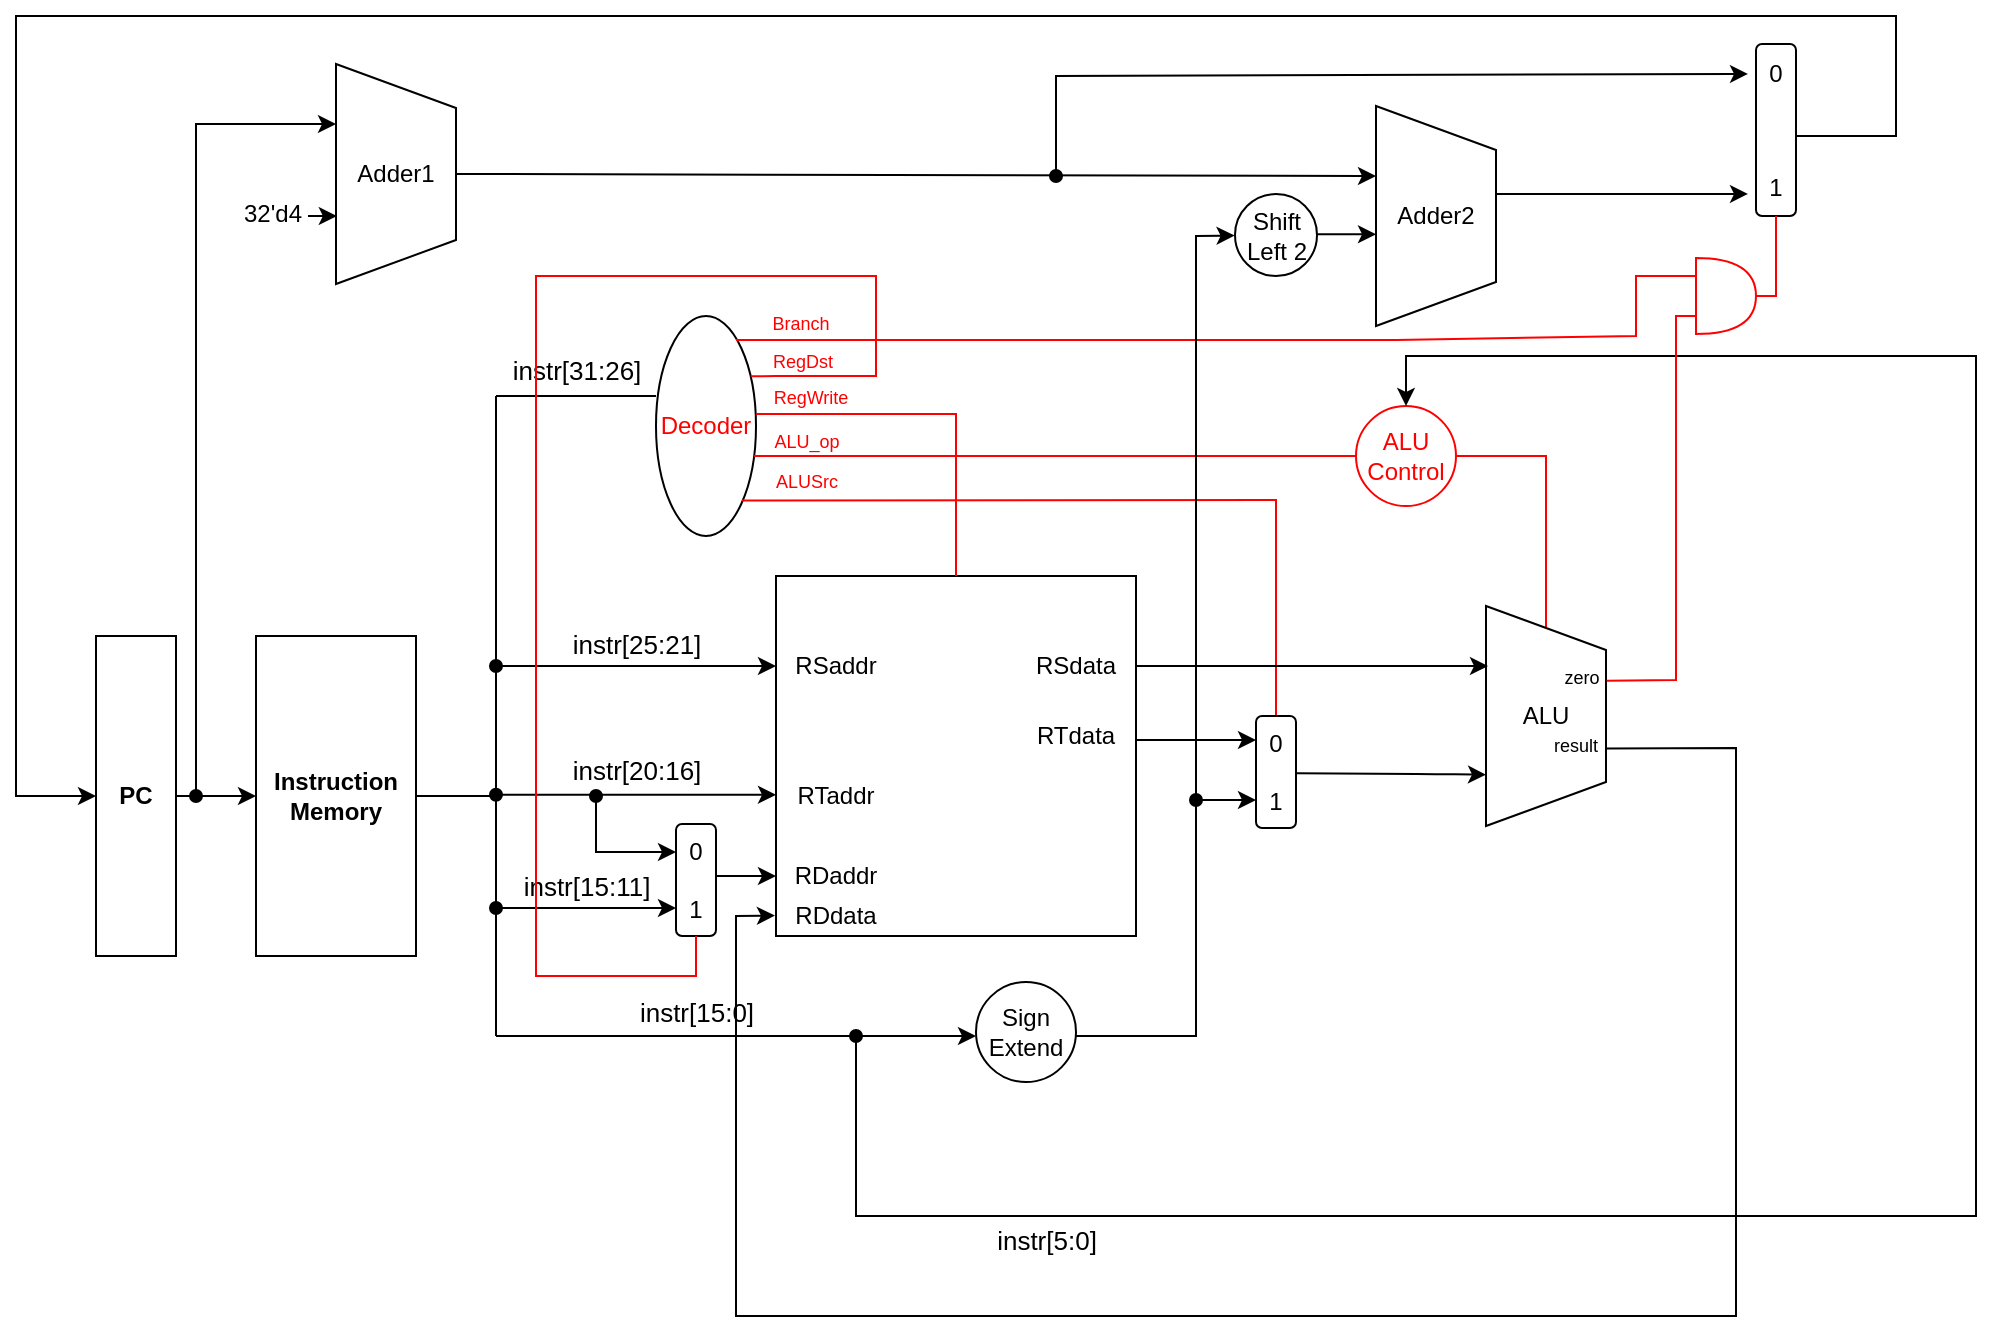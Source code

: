 <mxfile version="13.0.3" type="device"><diagram id="JOktsPdNPvtFTWi0mYGv" name="Page-1"><mxGraphModel dx="1188" dy="754" grid="1" gridSize="10" guides="1" tooltips="1" connect="1" arrows="1" fold="1" page="1" pageScale="1" pageWidth="1169" pageHeight="827" math="0" shadow="0"><root><mxCell id="0"/><mxCell id="1" parent="0"/><mxCell id="gATG_wxgyD5yqYby3JqH-2" value="&lt;b&gt;PC&lt;/b&gt;" style="rounded=0;whiteSpace=wrap;html=1;" parent="1" vertex="1"><mxGeometry x="80" y="320" width="40" height="160" as="geometry"/></mxCell><mxCell id="gATG_wxgyD5yqYby3JqH-3" value="" style="endArrow=classic;html=1;" parent="1" edge="1"><mxGeometry width="50" height="50" relative="1" as="geometry"><mxPoint x="120" y="400" as="sourcePoint"/><mxPoint x="160" y="400" as="targetPoint"/></mxGeometry></mxCell><mxCell id="gATG_wxgyD5yqYby3JqH-4" value="&lt;b&gt;Instruction&lt;br&gt;Memory&lt;/b&gt;" style="whiteSpace=wrap;html=1;verticalAlign=middle;horizontal=1;labelPosition=center;verticalLabelPosition=middle;align=center;" parent="1" vertex="1"><mxGeometry x="160" y="320" width="80" height="160" as="geometry"/></mxCell><mxCell id="gATG_wxgyD5yqYby3JqH-10" value="" style="endArrow=none;html=1;shadow=0;exitX=1;exitY=0.5;exitDx=0;exitDy=0;" parent="1" source="gATG_wxgyD5yqYby3JqH-4" edge="1"><mxGeometry width="50" height="50" relative="1" as="geometry"><mxPoint x="240" y="410" as="sourcePoint"/><mxPoint x="280" y="400" as="targetPoint"/></mxGeometry></mxCell><mxCell id="gATG_wxgyD5yqYby3JqH-11" value="" style="endArrow=none;html=1;shadow=0;" parent="1" edge="1"><mxGeometry width="50" height="50" relative="1" as="geometry"><mxPoint x="280" y="520" as="sourcePoint"/><mxPoint x="280" y="200" as="targetPoint"/></mxGeometry></mxCell><mxCell id="gATG_wxgyD5yqYby3JqH-12" value="" style="endArrow=none;html=1;shadow=0;" parent="1" edge="1"><mxGeometry width="50" height="50" relative="1" as="geometry"><mxPoint x="280" y="200" as="sourcePoint"/><mxPoint x="360" y="200" as="targetPoint"/></mxGeometry></mxCell><mxCell id="gATG_wxgyD5yqYby3JqH-17" value="" style="endArrow=classic;html=1;shadow=0;endFill=1;" parent="1" edge="1"><mxGeometry width="50" height="50" relative="1" as="geometry"><mxPoint x="280" y="520" as="sourcePoint"/><mxPoint x="520" y="520" as="targetPoint"/></mxGeometry></mxCell><mxCell id="gATG_wxgyD5yqYby3JqH-18" value="" style="endArrow=classic;html=1;shadow=0;rounded=0;startArrow=oval;startFill=1;strokeWidth=1;" parent="1" edge="1"><mxGeometry width="50" height="50" relative="1" as="geometry"><mxPoint x="130" y="400" as="sourcePoint"/><mxPoint x="200" y="64" as="targetPoint"/><Array as="points"><mxPoint x="130" y="64"/></Array></mxGeometry></mxCell><mxCell id="gATG_wxgyD5yqYby3JqH-24" value="32'd4" style="text;html=1;align=center;verticalAlign=middle;resizable=0;points=[];autosize=1;" parent="1" vertex="1"><mxGeometry x="148" y="99" width="40" height="20" as="geometry"/></mxCell><mxCell id="gATG_wxgyD5yqYby3JqH-26" value="" style="endArrow=classic;html=1;shadow=0;entryX=0.691;entryY=0.993;entryDx=0;entryDy=0;entryPerimeter=0;" parent="1" target="gATG_wxgyD5yqYby3JqH-27" edge="1"><mxGeometry width="50" height="50" relative="1" as="geometry"><mxPoint x="186" y="110" as="sourcePoint"/><mxPoint x="200.96" y="129.92" as="targetPoint"/></mxGeometry></mxCell><mxCell id="gATG_wxgyD5yqYby3JqH-27" value="Adder1" style="shape=trapezoid;perimeter=trapezoidPerimeter;whiteSpace=wrap;html=1;gradientColor=none;rotation=90;horizontal=0;" parent="1" vertex="1"><mxGeometry x="175" y="59" width="110" height="60" as="geometry"/></mxCell><mxCell id="gATG_wxgyD5yqYby3JqH-34" value="0&lt;br&gt;&lt;br&gt;1" style="rounded=1;whiteSpace=wrap;html=1;gradientColor=none;" parent="1" vertex="1"><mxGeometry x="370" y="414" width="20" height="56" as="geometry"/></mxCell><mxCell id="gATG_wxgyD5yqYby3JqH-35" value="" style="endArrow=classic;html=1;shadow=0;entryX=0;entryY=0.25;entryDx=0;entryDy=0;rounded=0;startArrow=oval;startFill=1;" parent="1" target="gATG_wxgyD5yqYby3JqH-34" edge="1"><mxGeometry width="50" height="50" relative="1" as="geometry"><mxPoint x="330" y="400" as="sourcePoint"/><mxPoint x="410" y="350" as="targetPoint"/><Array as="points"><mxPoint x="330" y="420"/><mxPoint x="330" y="428"/></Array></mxGeometry></mxCell><mxCell id="gATG_wxgyD5yqYby3JqH-36" value="" style="endArrow=classic;html=1;shadow=0;entryX=0;entryY=0.75;entryDx=0;entryDy=0;startArrow=oval;startFill=1;" parent="1" target="gATG_wxgyD5yqYby3JqH-34" edge="1"><mxGeometry width="50" height="50" relative="1" as="geometry"><mxPoint x="280" y="456" as="sourcePoint"/><mxPoint x="330" y="410" as="targetPoint"/></mxGeometry></mxCell><mxCell id="gATG_wxgyD5yqYby3JqH-38" value="" style="whiteSpace=wrap;html=1;aspect=fixed;gradientColor=none;" parent="1" vertex="1"><mxGeometry x="420" y="290" width="180" height="180" as="geometry"/></mxCell><mxCell id="gATG_wxgyD5yqYby3JqH-39" value="" style="endArrow=classic;html=1;shadow=0;entryX=0;entryY=0.25;entryDx=0;entryDy=0;startArrow=oval;startFill=1;" parent="1" target="gATG_wxgyD5yqYby3JqH-38" edge="1"><mxGeometry width="50" height="50" relative="1" as="geometry"><mxPoint x="280" y="335" as="sourcePoint"/><mxPoint x="330" y="270" as="targetPoint"/></mxGeometry></mxCell><mxCell id="gATG_wxgyD5yqYby3JqH-41" value="" style="endArrow=classic;html=1;shadow=0;entryX=0;entryY=0.25;entryDx=0;entryDy=0;startArrow=oval;startFill=1;" parent="1" edge="1"><mxGeometry width="50" height="50" relative="1" as="geometry"><mxPoint x="280" y="399.41" as="sourcePoint"/><mxPoint x="420" y="399.41" as="targetPoint"/></mxGeometry></mxCell><mxCell id="gATG_wxgyD5yqYby3JqH-42" value="" style="endArrow=classic;html=1;shadow=0;" parent="1" edge="1"><mxGeometry width="50" height="50" relative="1" as="geometry"><mxPoint x="390" y="440" as="sourcePoint"/><mxPoint x="420" y="440" as="targetPoint"/></mxGeometry></mxCell><mxCell id="gATG_wxgyD5yqYby3JqH-43" value="RDaddr" style="text;html=1;strokeColor=none;fillColor=none;align=center;verticalAlign=middle;whiteSpace=wrap;rounded=0;" parent="1" vertex="1"><mxGeometry x="430" y="430" width="40" height="20" as="geometry"/></mxCell><mxCell id="gATG_wxgyD5yqYby3JqH-44" value="RTaddr" style="text;html=1;strokeColor=none;fillColor=none;align=center;verticalAlign=middle;whiteSpace=wrap;rounded=0;" parent="1" vertex="1"><mxGeometry x="430" y="390" width="40" height="20" as="geometry"/></mxCell><mxCell id="gATG_wxgyD5yqYby3JqH-45" value="RSaddr" style="text;html=1;strokeColor=none;fillColor=none;align=center;verticalAlign=middle;whiteSpace=wrap;rounded=0;" parent="1" vertex="1"><mxGeometry x="430" y="325" width="40" height="20" as="geometry"/></mxCell><mxCell id="gATG_wxgyD5yqYby3JqH-46" value="&lt;div style=&quot;font-size: 13px ; line-height: 20px&quot;&gt;&lt;span style=&quot;background-color: rgb(255 , 255 , 255)&quot;&gt;instr[25:21]&lt;/span&gt;&lt;/div&gt;" style="text;html=1;align=center;verticalAlign=middle;resizable=0;points=[];autosize=1;" parent="1" vertex="1"><mxGeometry x="310" y="309" width="80" height="30" as="geometry"/></mxCell><mxCell id="gATG_wxgyD5yqYby3JqH-49" value="&lt;div style=&quot;font-size: 13px ; line-height: 20px&quot;&gt;&lt;span style=&quot;background-color: rgb(255 , 255 , 255)&quot;&gt;instr[20:16]&lt;/span&gt;&lt;/div&gt;" style="text;html=1;align=center;verticalAlign=middle;resizable=0;points=[];autosize=1;" parent="1" vertex="1"><mxGeometry x="310" y="372" width="80" height="30" as="geometry"/></mxCell><mxCell id="gATG_wxgyD5yqYby3JqH-51" value="" style="endArrow=classic;html=1;shadow=0;" parent="1" edge="1"><mxGeometry width="50" height="50" relative="1" as="geometry"><mxPoint x="600" y="372" as="sourcePoint"/><mxPoint x="660" y="372" as="targetPoint"/></mxGeometry></mxCell><mxCell id="gATG_wxgyD5yqYby3JqH-52" value="RSdata" style="text;html=1;strokeColor=none;fillColor=none;align=center;verticalAlign=middle;whiteSpace=wrap;rounded=0;" parent="1" vertex="1"><mxGeometry x="550" y="325" width="40" height="20" as="geometry"/></mxCell><mxCell id="gATG_wxgyD5yqYby3JqH-53" value="RTdata" style="text;html=1;strokeColor=none;fillColor=none;align=center;verticalAlign=middle;whiteSpace=wrap;rounded=0;" parent="1" vertex="1"><mxGeometry x="550" y="360" width="40" height="20" as="geometry"/></mxCell><mxCell id="gATG_wxgyD5yqYby3JqH-54" value="&lt;div style=&quot;font-size: 13px ; line-height: 20px&quot;&gt;&lt;span style=&quot;background-color: rgb(255 , 255 , 255)&quot;&gt;instr[15:11]&lt;/span&gt;&lt;/div&gt;" style="text;html=1;align=center;verticalAlign=middle;resizable=0;points=[];autosize=1;" parent="1" vertex="1"><mxGeometry x="285" y="430" width="80" height="30" as="geometry"/></mxCell><mxCell id="gATG_wxgyD5yqYby3JqH-55" value="&lt;div style=&quot;font-size: 13px ; line-height: 20px&quot;&gt;&lt;span style=&quot;background-color: rgb(255 , 255 , 255)&quot;&gt;instr[31:26]&lt;/span&gt;&lt;/div&gt;" style="text;html=1;align=center;verticalAlign=middle;resizable=0;points=[];autosize=1;" parent="1" vertex="1"><mxGeometry x="280" y="172" width="80" height="30" as="geometry"/></mxCell><mxCell id="gATG_wxgyD5yqYby3JqH-56" value="&lt;font color=&quot;#ff0000&quot;&gt;Decoder&lt;/font&gt;" style="ellipse;whiteSpace=wrap;html=1;gradientColor=none;direction=south;" parent="1" vertex="1"><mxGeometry x="360" y="160" width="50" height="110" as="geometry"/></mxCell><mxCell id="gATG_wxgyD5yqYby3JqH-57" value="" style="endArrow=none;html=1;shadow=0;exitX=0.274;exitY=0.053;exitDx=0;exitDy=0;entryX=0.5;entryY=1;entryDx=0;entryDy=0;rounded=0;fillColor=#e51400;strokeColor=#FF0000;endFill=0;exitPerimeter=0;" parent="1" source="gATG_wxgyD5yqYby3JqH-56" target="gATG_wxgyD5yqYby3JqH-34" edge="1"><mxGeometry width="50" height="50" relative="1" as="geometry"><mxPoint x="560" y="240" as="sourcePoint"/><mxPoint x="450" y="215" as="targetPoint"/><Array as="points"><mxPoint x="420" y="190"/><mxPoint x="430" y="190"/><mxPoint x="470" y="190"/><mxPoint x="470" y="176"/><mxPoint x="470" y="140"/><mxPoint x="430" y="140"/><mxPoint x="300" y="140"/><mxPoint x="300" y="490"/><mxPoint x="340" y="490"/><mxPoint x="380" y="490"/></Array></mxGeometry></mxCell><mxCell id="gATG_wxgyD5yqYby3JqH-59" value="&lt;font style=&quot;font-size: 9px&quot;&gt;RegDst&lt;/font&gt;" style="text;html=1;align=center;verticalAlign=middle;resizable=0;points=[];autosize=1;fontColor=#FF0000;" parent="1" vertex="1"><mxGeometry x="408" y="172" width="50" height="20" as="geometry"/></mxCell><mxCell id="gATG_wxgyD5yqYby3JqH-61" value="" style="endArrow=none;html=1;shadow=0;entryX=0.5;entryY=0;entryDx=0;entryDy=0;rounded=0;strokeColor=#FF0000;endFill=0;" parent="1" target="gATG_wxgyD5yqYby3JqH-38" edge="1"><mxGeometry width="50" height="50" relative="1" as="geometry"><mxPoint x="410" y="209" as="sourcePoint"/><mxPoint x="490" y="350" as="targetPoint"/><Array as="points"><mxPoint x="510" y="209"/></Array></mxGeometry></mxCell><mxCell id="gATG_wxgyD5yqYby3JqH-63" value="&lt;font style=&quot;font-size: 9px&quot;&gt;RegWrite&lt;/font&gt;" style="text;html=1;align=center;verticalAlign=middle;resizable=0;points=[];autosize=1;fontColor=#FF0000;" parent="1" vertex="1"><mxGeometry x="412" y="190" width="50" height="20" as="geometry"/></mxCell><mxCell id="gATG_wxgyD5yqYby3JqH-64" value="" style="endArrow=none;html=1;shadow=0;strokeColor=#FF0000;fontColor=#FF0000;endFill=0;entryX=0;entryY=0.5;entryDx=0;entryDy=0;rounded=0;" parent="1" source="gATG_wxgyD5yqYby3JqH-66" target="gATG_wxgyD5yqYby3JqH-79" edge="1"><mxGeometry width="50" height="50" relative="1" as="geometry"><mxPoint x="410" y="207" as="sourcePoint"/><mxPoint x="890" y="230" as="targetPoint"/><Array as="points"><mxPoint x="805" y="230"/></Array></mxGeometry></mxCell><mxCell id="gATG_wxgyD5yqYby3JqH-65" value="&lt;font style=&quot;font-size: 9px&quot;&gt;ALU_op&lt;/font&gt;" style="text;html=1;align=center;verticalAlign=middle;resizable=0;points=[];autosize=1;fontColor=#FF0000;" parent="1" vertex="1"><mxGeometry x="410" y="212" width="50" height="20" as="geometry"/></mxCell><mxCell id="gATG_wxgyD5yqYby3JqH-66" value="ALU&lt;br&gt;Control" style="ellipse;whiteSpace=wrap;html=1;aspect=fixed;fillColor=none;gradientColor=#ffffff;fontColor=#FF0000;strokeColor=#FF0000;" parent="1" vertex="1"><mxGeometry x="710" y="205" width="50" height="50" as="geometry"/></mxCell><mxCell id="gATG_wxgyD5yqYby3JqH-67" value="" style="endArrow=none;html=1;shadow=0;strokeColor=#FF0000;fontColor=#FF0000;endFill=0;" parent="1" target="gATG_wxgyD5yqYby3JqH-66" edge="1"><mxGeometry width="50" height="50" relative="1" as="geometry"><mxPoint x="409" y="230" as="sourcePoint"/><mxPoint x="870" y="207" as="targetPoint"/><Array as="points"><mxPoint x="470" y="230"/></Array></mxGeometry></mxCell><mxCell id="gATG_wxgyD5yqYby3JqH-68" value="" style="endArrow=none;html=1;shadow=0;strokeColor=#FF0000;fontColor=#FF0000;rounded=0;exitX=0.839;exitY=0.14;exitDx=0;exitDy=0;exitPerimeter=0;entryX=0.5;entryY=0;entryDx=0;entryDy=0;" parent="1" source="gATG_wxgyD5yqYby3JqH-56" target="gATG_wxgyD5yqYby3JqH-77" edge="1"><mxGeometry width="50" height="50" relative="1" as="geometry"><mxPoint x="410" y="252" as="sourcePoint"/><mxPoint x="670" y="380" as="targetPoint"/><Array as="points"><mxPoint x="670" y="252"/></Array></mxGeometry></mxCell><mxCell id="gATG_wxgyD5yqYby3JqH-69" value="&lt;font style=&quot;font-size: 9px&quot;&gt;ALUSrc&lt;/font&gt;" style="text;html=1;align=center;verticalAlign=middle;resizable=0;points=[];autosize=1;fontColor=#FF0000;" parent="1" vertex="1"><mxGeometry x="410" y="232" width="50" height="20" as="geometry"/></mxCell><mxCell id="gATG_wxgyD5yqYby3JqH-71" value="" style="endArrow=none;html=1;shadow=0;strokeColor=#FF0000;fontColor=#FF0000;rounded=0;" parent="1" edge="1"><mxGeometry width="50" height="50" relative="1" as="geometry"><mxPoint x="400" y="172" as="sourcePoint"/><mxPoint x="880" y="140" as="targetPoint"/><Array as="points"><mxPoint x="730" y="172"/><mxPoint x="850" y="170"/><mxPoint x="850" y="140"/></Array></mxGeometry></mxCell><mxCell id="gATG_wxgyD5yqYby3JqH-72" value="&lt;font style=&quot;font-size: 9px&quot;&gt;Branch&lt;/font&gt;" style="text;html=1;align=center;verticalAlign=middle;resizable=0;points=[];autosize=1;fontColor=#FF0000;" parent="1" vertex="1"><mxGeometry x="412" y="153" width="40" height="20" as="geometry"/></mxCell><mxCell id="gATG_wxgyD5yqYby3JqH-73" value="" style="endArrow=classic;html=1;shadow=0;strokeColor=#000000;fontColor=#FF0000;entryX=0.5;entryY=0;entryDx=0;entryDy=0;rounded=0;startArrow=oval;startFill=1;" parent="1" target="gATG_wxgyD5yqYby3JqH-66" edge="1"><mxGeometry width="50" height="50" relative="1" as="geometry"><mxPoint x="460" y="520" as="sourcePoint"/><mxPoint x="740" y="200" as="targetPoint"/><Array as="points"><mxPoint x="460" y="610"/><mxPoint x="735" y="610"/><mxPoint x="1020" y="610"/><mxPoint x="1020" y="180"/><mxPoint x="860" y="180"/><mxPoint x="735" y="180"/></Array></mxGeometry></mxCell><mxCell id="gATG_wxgyD5yqYby3JqH-74" value="&lt;div style=&quot;font-size: 13px ; line-height: 20px&quot;&gt;&lt;span style=&quot;background-color: rgb(255 , 255 , 255)&quot;&gt;instr[15:0]&lt;/span&gt;&lt;/div&gt;" style="text;html=1;align=center;verticalAlign=middle;resizable=0;points=[];autosize=1;" parent="1" vertex="1"><mxGeometry x="345" y="493" width="70" height="30" as="geometry"/></mxCell><mxCell id="gATG_wxgyD5yqYby3JqH-75" value="&lt;font color=&quot;#000000&quot;&gt;Sign&lt;br&gt;Extend&lt;br&gt;&lt;/font&gt;" style="ellipse;whiteSpace=wrap;html=1;aspect=fixed;strokeColor=#000000;fillColor=none;gradientColor=#ffffff;fontColor=#FF0000;" parent="1" vertex="1"><mxGeometry x="520" y="493" width="50" height="50" as="geometry"/></mxCell><mxCell id="gATG_wxgyD5yqYby3JqH-76" value="" style="endArrow=classic;html=1;shadow=0;strokeColor=#000000;fontColor=#FF0000;exitX=0.997;exitY=0.539;exitDx=0;exitDy=0;exitPerimeter=0;rounded=0;entryX=0;entryY=0.75;entryDx=0;entryDy=0;" parent="1" source="gATG_wxgyD5yqYby3JqH-75" target="gATG_wxgyD5yqYby3JqH-77" edge="1"><mxGeometry width="50" height="50" relative="1" as="geometry"><mxPoint x="570.15" y="520.4" as="sourcePoint"/><mxPoint x="660" y="430" as="targetPoint"/><Array as="points"><mxPoint x="630" y="520"/><mxPoint x="630" y="402"/></Array></mxGeometry></mxCell><mxCell id="gATG_wxgyD5yqYby3JqH-77" value="0&lt;br&gt;&lt;br&gt;1" style="rounded=1;whiteSpace=wrap;html=1;gradientColor=none;" parent="1" vertex="1"><mxGeometry x="660" y="360" width="20" height="56" as="geometry"/></mxCell><mxCell id="gATG_wxgyD5yqYby3JqH-78" value="" style="endArrow=classic;html=1;shadow=0;strokeColor=#000000;fontColor=#FF0000;exitX=1.014;exitY=0.529;exitDx=0;exitDy=0;exitPerimeter=0;entryX=0.767;entryY=1;entryDx=0;entryDy=0;entryPerimeter=0;" parent="1" target="gATG_wxgyD5yqYby3JqH-79" edge="1"><mxGeometry width="50" height="50" relative="1" as="geometry"><mxPoint x="680.28" y="388.624" as="sourcePoint"/><mxPoint x="775.3" y="391.67" as="targetPoint"/><Array as="points"><mxPoint x="750" y="389"/></Array></mxGeometry></mxCell><mxCell id="gATG_wxgyD5yqYby3JqH-79" value="ALU" style="shape=trapezoid;perimeter=trapezoidPerimeter;whiteSpace=wrap;html=1;gradientColor=none;rotation=90;horizontal=0;" parent="1" vertex="1"><mxGeometry x="750" y="330" width="110" height="60" as="geometry"/></mxCell><mxCell id="gATG_wxgyD5yqYby3JqH-80" value="" style="endArrow=classic;html=1;shadow=0;strokeColor=#000000;fontColor=#FF0000;exitX=1;exitY=0.25;exitDx=0;exitDy=0;" parent="1" source="gATG_wxgyD5yqYby3JqH-38" edge="1"><mxGeometry width="50" height="50" relative="1" as="geometry"><mxPoint x="630" y="320" as="sourcePoint"/><mxPoint x="776" y="335" as="targetPoint"/><Array as="points"><mxPoint x="776" y="335"/></Array></mxGeometry></mxCell><mxCell id="gATG_wxgyD5yqYby3JqH-81" value="" style="endArrow=classic;html=1;shadow=0;strokeColor=#000000;fontColor=#FF0000;exitX=0.648;exitY=-0.006;exitDx=0;exitDy=0;exitPerimeter=0;entryX=-0.003;entryY=0.943;entryDx=0;entryDy=0;entryPerimeter=0;rounded=0;" parent="1" source="gATG_wxgyD5yqYby3JqH-79" target="gATG_wxgyD5yqYby3JqH-38" edge="1"><mxGeometry width="50" height="50" relative="1" as="geometry"><mxPoint x="870" y="372" as="sourcePoint"/><mxPoint x="920" y="376" as="targetPoint"/><Array as="points"><mxPoint x="900" y="376"/><mxPoint x="900" y="660"/><mxPoint x="400" y="660"/><mxPoint x="400" y="460"/></Array></mxGeometry></mxCell><mxCell id="gATG_wxgyD5yqYby3JqH-83" value="&lt;font color=&quot;#000000&quot; style=&quot;font-size: 9px&quot;&gt;zero&lt;/font&gt;" style="text;html=1;strokeColor=none;fillColor=none;align=center;verticalAlign=middle;whiteSpace=wrap;rounded=0;fontColor=#FF0000;" parent="1" vertex="1"><mxGeometry x="803" y="330" width="40" height="20" as="geometry"/></mxCell><mxCell id="gATG_wxgyD5yqYby3JqH-84" value="&lt;font color=&quot;#000000&quot;&gt;&lt;span style=&quot;font-size: 9px&quot;&gt;result&lt;/span&gt;&lt;/font&gt;" style="text;html=1;strokeColor=none;fillColor=none;align=center;verticalAlign=middle;whiteSpace=wrap;rounded=0;fontColor=#FF0000;" parent="1" vertex="1"><mxGeometry x="800" y="364" width="40" height="20" as="geometry"/></mxCell><mxCell id="gATG_wxgyD5yqYby3JqH-85" value="RDdata" style="text;html=1;strokeColor=none;fillColor=none;align=center;verticalAlign=middle;whiteSpace=wrap;rounded=0;" parent="1" vertex="1"><mxGeometry x="430" y="450" width="40" height="20" as="geometry"/></mxCell><mxCell id="gATG_wxgyD5yqYby3JqH-86" value="&lt;div style=&quot;font-size: 13px ; line-height: 20px&quot;&gt;&lt;span style=&quot;background-color: rgb(255 , 255 , 255)&quot;&gt;instr[5:0]&lt;/span&gt;&lt;/div&gt;" style="text;html=1;align=center;verticalAlign=middle;resizable=0;points=[];autosize=1;" parent="1" vertex="1"><mxGeometry x="520" y="607" width="70" height="30" as="geometry"/></mxCell><mxCell id="gATG_wxgyD5yqYby3JqH-88" value="" style="endArrow=classic;html=1;shadow=0;strokeColor=#000000;strokeWidth=1;fontColor=#FF0000;startArrow=oval;startFill=1;rounded=0;entryX=-0.005;entryY=0.507;entryDx=0;entryDy=0;entryPerimeter=0;" parent="1" target="gATG_wxgyD5yqYby3JqH-89" edge="1"><mxGeometry width="50" height="50" relative="1" as="geometry"><mxPoint x="630" y="402" as="sourcePoint"/><mxPoint x="657.0" y="108.5" as="targetPoint"/><Array as="points"><mxPoint x="630" y="140"/><mxPoint x="630" y="120"/></Array></mxGeometry></mxCell><mxCell id="gATG_wxgyD5yqYby3JqH-89" value="&lt;font color=&quot;#000000&quot;&gt;Shift&lt;br&gt;Left 2&lt;/font&gt;" style="ellipse;whiteSpace=wrap;html=1;aspect=fixed;strokeColor=#000000;fillColor=none;gradientColor=#ffffff;fontColor=#FF0000;" parent="1" vertex="1"><mxGeometry x="649.5" y="99" width="41" height="41" as="geometry"/></mxCell><mxCell id="gATG_wxgyD5yqYby3JqH-90" value="" style="endArrow=classic;html=1;shadow=0;strokeColor=#000000;strokeWidth=1;fontColor=#FF0000;exitX=0.5;exitY=0;exitDx=0;exitDy=0;" parent="1" source="gATG_wxgyD5yqYby3JqH-27" edge="1"><mxGeometry width="50" height="50" relative="1" as="geometry"><mxPoint x="530" y="190" as="sourcePoint"/><mxPoint x="720" y="90" as="targetPoint"/></mxGeometry></mxCell><mxCell id="gATG_wxgyD5yqYby3JqH-91" value="" style="endArrow=classic;html=1;shadow=0;strokeColor=#000000;strokeWidth=1;fontColor=#FF0000;" parent="1" edge="1"><mxGeometry width="50" height="50" relative="1" as="geometry"><mxPoint x="690.5" y="119.16" as="sourcePoint"/><mxPoint x="720" y="119.16" as="targetPoint"/></mxGeometry></mxCell><mxCell id="gATG_wxgyD5yqYby3JqH-92" value="Adder2" style="shape=trapezoid;perimeter=trapezoidPerimeter;whiteSpace=wrap;html=1;gradientColor=none;rotation=90;horizontal=0;" parent="1" vertex="1"><mxGeometry x="695" y="80" width="110" height="60" as="geometry"/></mxCell><mxCell id="gATG_wxgyD5yqYby3JqH-93" value="" style="endArrow=classic;html=1;shadow=0;strokeColor=#000000;strokeWidth=1;fontColor=#FF0000;entryX=-0.2;entryY=0.872;entryDx=0;entryDy=0;entryPerimeter=0;" parent="1" target="gATG_wxgyD5yqYby3JqH-95" edge="1"><mxGeometry width="50" height="50" relative="1" as="geometry"><mxPoint x="780" y="99" as="sourcePoint"/><mxPoint x="840" y="99" as="targetPoint"/></mxGeometry></mxCell><mxCell id="gATG_wxgyD5yqYby3JqH-94" value="" style="endArrow=classic;html=1;shadow=0;strokeColor=#000000;strokeWidth=1;fontColor=#FF0000;rounded=0;startArrow=oval;startFill=1;entryX=-0.2;entryY=0.174;entryDx=0;entryDy=0;entryPerimeter=0;" parent="1" target="gATG_wxgyD5yqYby3JqH-95" edge="1"><mxGeometry width="50" height="50" relative="1" as="geometry"><mxPoint x="560" y="90" as="sourcePoint"/><mxPoint x="840" y="40" as="targetPoint"/><Array as="points"><mxPoint x="560" y="40"/></Array></mxGeometry></mxCell><mxCell id="gATG_wxgyD5yqYby3JqH-95" value="0&lt;br&gt;&lt;br&gt;&lt;br&gt;&lt;br&gt;1" style="rounded=1;whiteSpace=wrap;html=1;gradientColor=none;" parent="1" vertex="1"><mxGeometry x="910" y="24" width="20" height="86" as="geometry"/></mxCell><mxCell id="gATG_wxgyD5yqYby3JqH-96" value="" style="endArrow=none;html=1;shadow=0;strokeColor=#FF0000;strokeWidth=1;fontColor=#FF0000;exitX=0.34;exitY=-0.005;exitDx=0;exitDy=0;exitPerimeter=0;rounded=0;" parent="1" source="gATG_wxgyD5yqYby3JqH-79" edge="1"><mxGeometry width="50" height="50" relative="1" as="geometry"><mxPoint x="840" y="345" as="sourcePoint"/><mxPoint x="880" y="160" as="targetPoint"/><Array as="points"><mxPoint x="870" y="342"/><mxPoint x="870" y="160"/></Array></mxGeometry></mxCell><mxCell id="gATG_wxgyD5yqYby3JqH-97" value="" style="shape=or;whiteSpace=wrap;html=1;strokeColor=#FF0000;fillColor=none;gradientColor=#ffffff;fontColor=#FF0000;" parent="1" vertex="1"><mxGeometry x="880" y="131" width="30" height="38" as="geometry"/></mxCell><mxCell id="gATG_wxgyD5yqYby3JqH-98" value="" style="endArrow=none;html=1;shadow=0;strokeColor=#FF0000;strokeWidth=1;fontColor=#FF0000;entryX=0.5;entryY=1;entryDx=0;entryDy=0;rounded=0;" parent="1" target="gATG_wxgyD5yqYby3JqH-95" edge="1"><mxGeometry width="50" height="50" relative="1" as="geometry"><mxPoint x="910" y="150" as="sourcePoint"/><mxPoint x="960" y="103" as="targetPoint"/><Array as="points"><mxPoint x="920" y="150"/></Array></mxGeometry></mxCell><mxCell id="gATG_wxgyD5yqYby3JqH-99" value="" style="endArrow=classic;html=1;shadow=0;strokeColor=#000000;strokeWidth=1;fontColor=#FF0000;entryX=0;entryY=0.5;entryDx=0;entryDy=0;rounded=0;" parent="1" target="gATG_wxgyD5yqYby3JqH-2" edge="1"><mxGeometry width="50" height="50" relative="1" as="geometry"><mxPoint x="930" y="70" as="sourcePoint"/><mxPoint x="980" y="20" as="targetPoint"/><Array as="points"><mxPoint x="980" y="70"/><mxPoint x="980" y="10"/><mxPoint x="40" y="10"/><mxPoint x="40" y="400"/><mxPoint x="50" y="400"/></Array></mxGeometry></mxCell></root></mxGraphModel></diagram></mxfile>